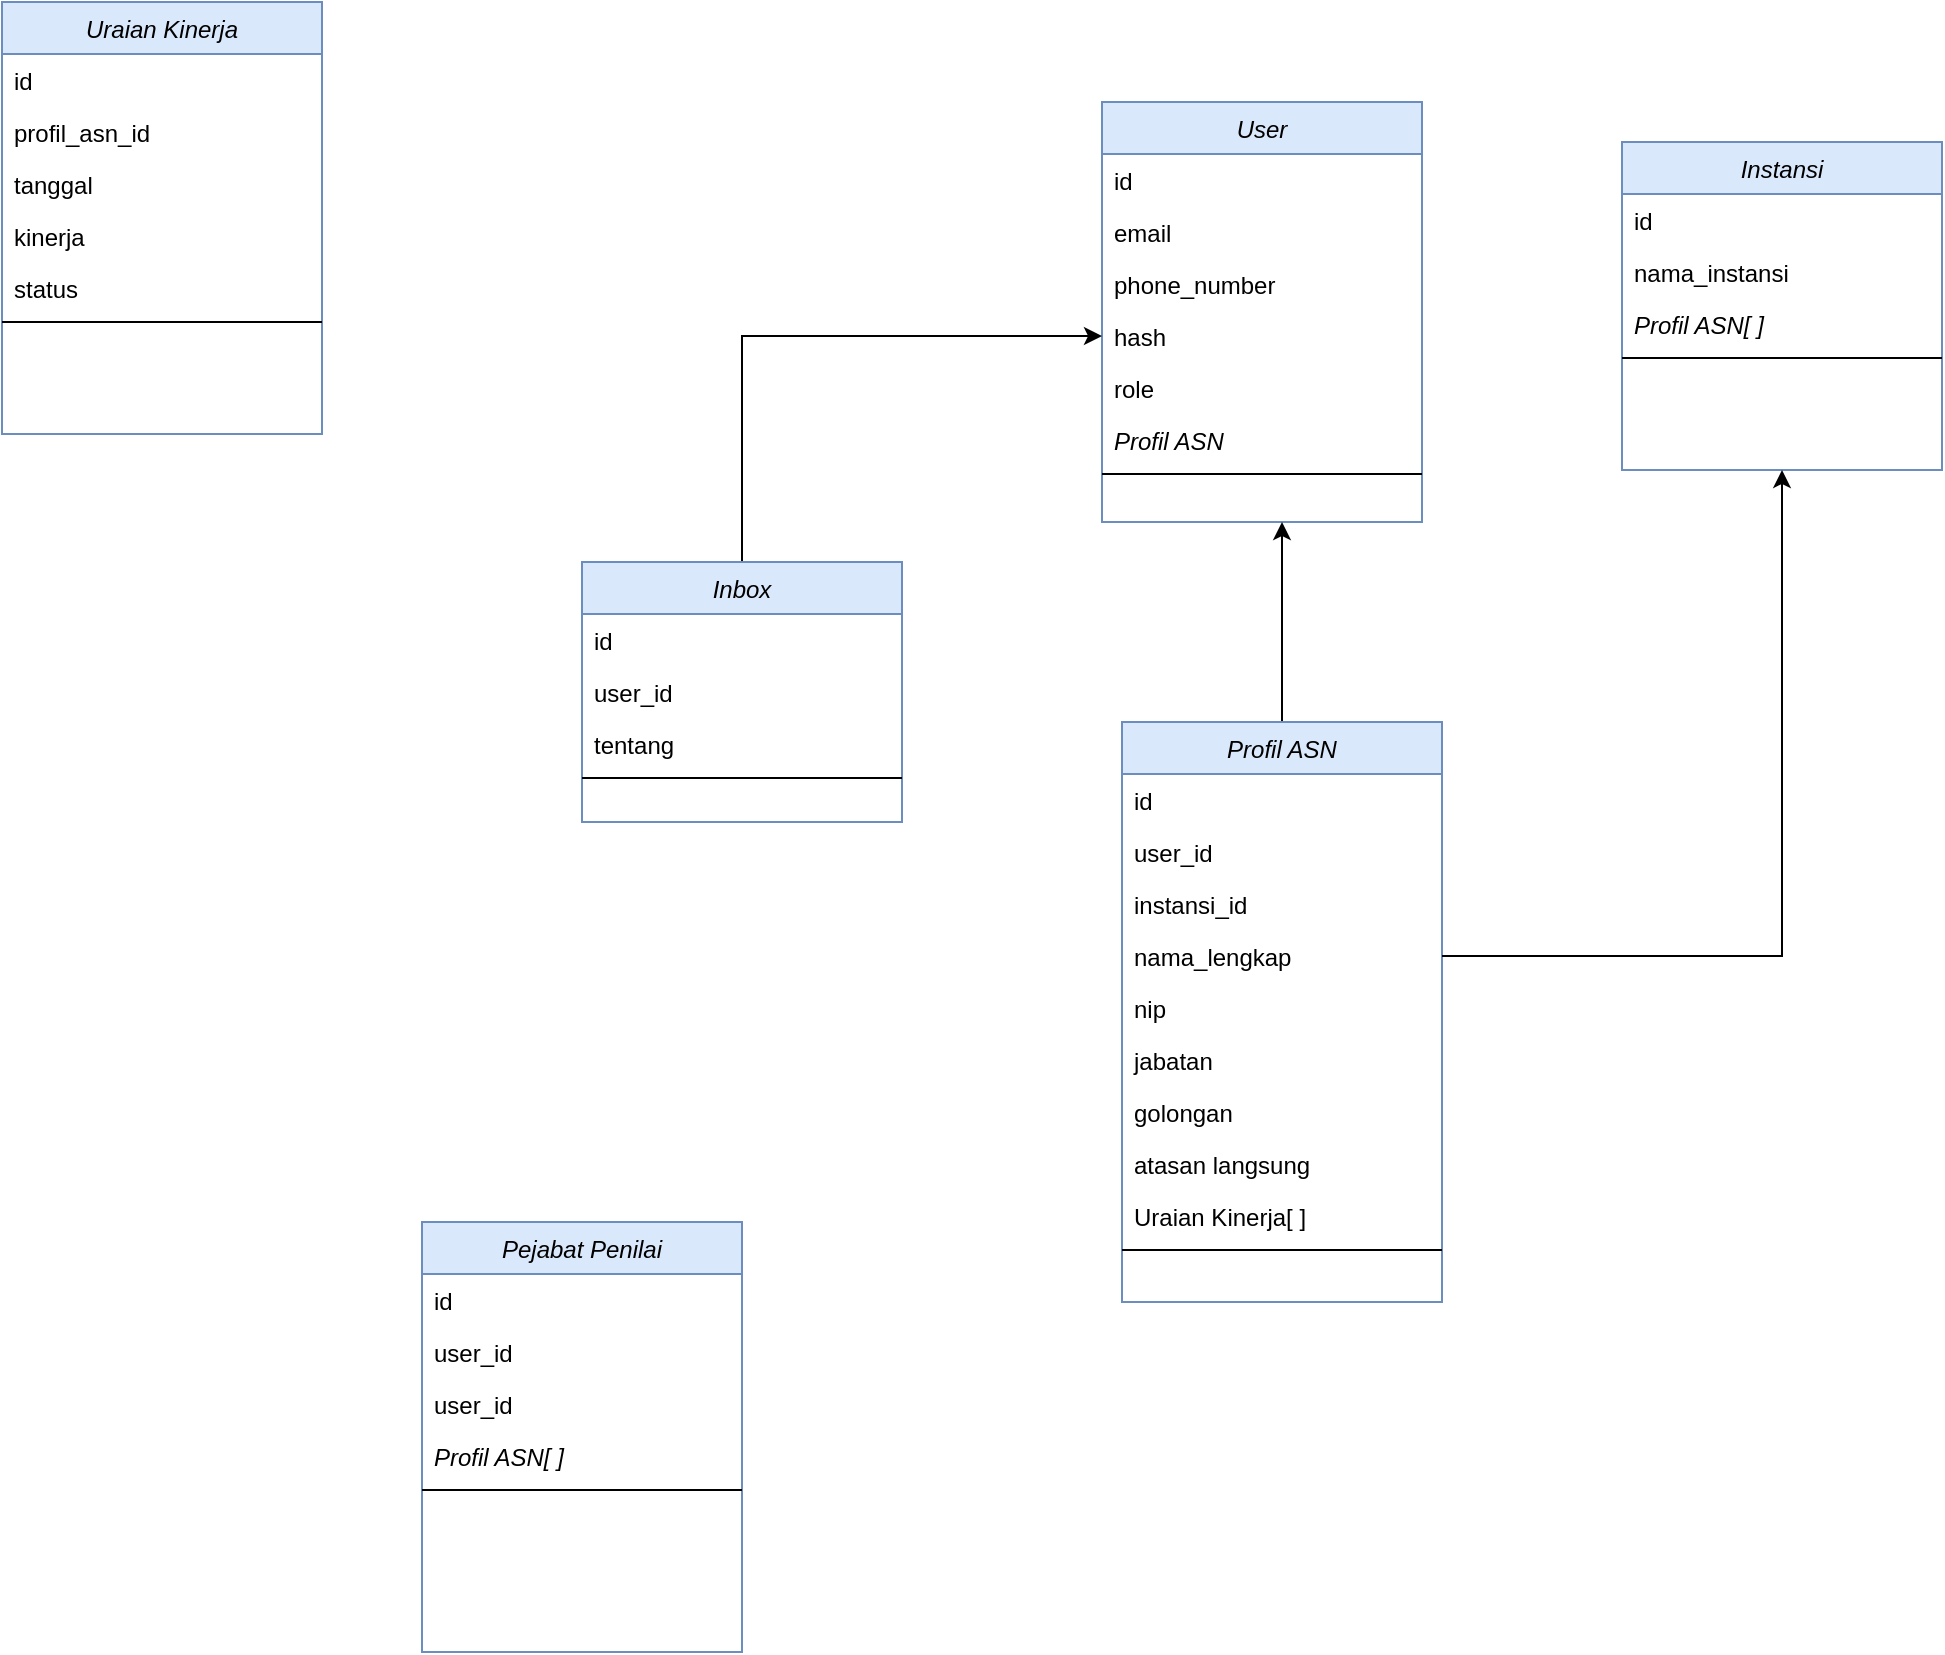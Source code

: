 <mxfile version="20.2.3" type="github">
  <diagram id="C5RBs43oDa-KdzZeNtuy" name="Page-1">
    <mxGraphModel dx="2605" dy="965" grid="1" gridSize="10" guides="1" tooltips="1" connect="1" arrows="1" fold="1" page="1" pageScale="1" pageWidth="827" pageHeight="1169" math="0" shadow="0">
      <root>
        <mxCell id="WIyWlLk6GJQsqaUBKTNV-0" />
        <mxCell id="WIyWlLk6GJQsqaUBKTNV-1" parent="WIyWlLk6GJQsqaUBKTNV-0" />
        <mxCell id="zkfFHV4jXpPFQw0GAbJ--0" value="User" style="swimlane;fontStyle=2;align=center;verticalAlign=top;childLayout=stackLayout;horizontal=1;startSize=26;horizontalStack=0;resizeParent=1;resizeLast=0;collapsible=1;marginBottom=0;rounded=0;shadow=0;strokeWidth=1;fillColor=#dae8fc;strokeColor=#6c8ebf;" parent="WIyWlLk6GJQsqaUBKTNV-1" vertex="1">
          <mxGeometry x="20" y="90" width="160" height="210" as="geometry">
            <mxRectangle x="100" y="110" width="160" height="26" as="alternateBounds" />
          </mxGeometry>
        </mxCell>
        <mxCell id="zkfFHV4jXpPFQw0GAbJ--1" value="id" style="text;align=left;verticalAlign=top;spacingLeft=4;spacingRight=4;overflow=hidden;rotatable=0;points=[[0,0.5],[1,0.5]];portConstraint=eastwest;" parent="zkfFHV4jXpPFQw0GAbJ--0" vertex="1">
          <mxGeometry y="26" width="160" height="26" as="geometry" />
        </mxCell>
        <mxCell id="zkfFHV4jXpPFQw0GAbJ--2" value="email" style="text;align=left;verticalAlign=top;spacingLeft=4;spacingRight=4;overflow=hidden;rotatable=0;points=[[0,0.5],[1,0.5]];portConstraint=eastwest;rounded=0;shadow=0;html=0;" parent="zkfFHV4jXpPFQw0GAbJ--0" vertex="1">
          <mxGeometry y="52" width="160" height="26" as="geometry" />
        </mxCell>
        <mxCell id="GMMMMJiVRLTbR4uVqP8N-2" value="phone_number" style="text;align=left;verticalAlign=top;spacingLeft=4;spacingRight=4;overflow=hidden;rotatable=0;points=[[0,0.5],[1,0.5]];portConstraint=eastwest;rounded=0;shadow=0;html=0;" vertex="1" parent="zkfFHV4jXpPFQw0GAbJ--0">
          <mxGeometry y="78" width="160" height="26" as="geometry" />
        </mxCell>
        <mxCell id="GMMMMJiVRLTbR4uVqP8N-31" value="hash" style="text;align=left;verticalAlign=top;spacingLeft=4;spacingRight=4;overflow=hidden;rotatable=0;points=[[0,0.5],[1,0.5]];portConstraint=eastwest;rounded=0;shadow=0;html=0;" vertex="1" parent="zkfFHV4jXpPFQw0GAbJ--0">
          <mxGeometry y="104" width="160" height="26" as="geometry" />
        </mxCell>
        <mxCell id="GMMMMJiVRLTbR4uVqP8N-45" value="role" style="text;align=left;verticalAlign=top;spacingLeft=4;spacingRight=4;overflow=hidden;rotatable=0;points=[[0,0.5],[1,0.5]];portConstraint=eastwest;rounded=0;shadow=0;html=0;" vertex="1" parent="zkfFHV4jXpPFQw0GAbJ--0">
          <mxGeometry y="130" width="160" height="26" as="geometry" />
        </mxCell>
        <mxCell id="zkfFHV4jXpPFQw0GAbJ--3" value="Profil ASN" style="text;align=left;verticalAlign=top;spacingLeft=4;spacingRight=4;overflow=hidden;rotatable=0;points=[[0,0.5],[1,0.5]];portConstraint=eastwest;rounded=0;shadow=0;html=0;fontStyle=2" parent="zkfFHV4jXpPFQw0GAbJ--0" vertex="1">
          <mxGeometry y="156" width="160" height="26" as="geometry" />
        </mxCell>
        <mxCell id="zkfFHV4jXpPFQw0GAbJ--4" value="" style="line;html=1;strokeWidth=1;align=left;verticalAlign=middle;spacingTop=-1;spacingLeft=3;spacingRight=3;rotatable=0;labelPosition=right;points=[];portConstraint=eastwest;" parent="zkfFHV4jXpPFQw0GAbJ--0" vertex="1">
          <mxGeometry y="182" width="160" height="8" as="geometry" />
        </mxCell>
        <mxCell id="GMMMMJiVRLTbR4uVqP8N-75" style="edgeStyle=orthogonalEdgeStyle;rounded=0;orthogonalLoop=1;jettySize=auto;html=1;" edge="1" parent="WIyWlLk6GJQsqaUBKTNV-1" source="GMMMMJiVRLTbR4uVqP8N-3">
          <mxGeometry relative="1" as="geometry">
            <mxPoint x="110" y="300" as="targetPoint" />
          </mxGeometry>
        </mxCell>
        <mxCell id="GMMMMJiVRLTbR4uVqP8N-3" value="Profil ASN" style="swimlane;fontStyle=2;align=center;verticalAlign=top;childLayout=stackLayout;horizontal=1;startSize=26;horizontalStack=0;resizeParent=1;resizeLast=0;collapsible=1;marginBottom=0;rounded=0;shadow=0;strokeWidth=1;fillColor=#dae8fc;strokeColor=#6c8ebf;" vertex="1" parent="WIyWlLk6GJQsqaUBKTNV-1">
          <mxGeometry x="30" y="400" width="160" height="290" as="geometry">
            <mxRectangle x="100" y="110" width="160" height="26" as="alternateBounds" />
          </mxGeometry>
        </mxCell>
        <mxCell id="GMMMMJiVRLTbR4uVqP8N-4" value="id" style="text;align=left;verticalAlign=top;spacingLeft=4;spacingRight=4;overflow=hidden;rotatable=0;points=[[0,0.5],[1,0.5]];portConstraint=eastwest;" vertex="1" parent="GMMMMJiVRLTbR4uVqP8N-3">
          <mxGeometry y="26" width="160" height="26" as="geometry" />
        </mxCell>
        <mxCell id="GMMMMJiVRLTbR4uVqP8N-5" value="user_id" style="text;align=left;verticalAlign=top;spacingLeft=4;spacingRight=4;overflow=hidden;rotatable=0;points=[[0,0.5],[1,0.5]];portConstraint=eastwest;rounded=0;shadow=0;html=0;" vertex="1" parent="GMMMMJiVRLTbR4uVqP8N-3">
          <mxGeometry y="52" width="160" height="26" as="geometry" />
        </mxCell>
        <mxCell id="GMMMMJiVRLTbR4uVqP8N-29" value="instansi_id" style="text;align=left;verticalAlign=top;spacingLeft=4;spacingRight=4;overflow=hidden;rotatable=0;points=[[0,0.5],[1,0.5]];portConstraint=eastwest;rounded=0;shadow=0;html=0;" vertex="1" parent="GMMMMJiVRLTbR4uVqP8N-3">
          <mxGeometry y="78" width="160" height="26" as="geometry" />
        </mxCell>
        <mxCell id="GMMMMJiVRLTbR4uVqP8N-12" value="nama_lengkap" style="text;align=left;verticalAlign=top;spacingLeft=4;spacingRight=4;overflow=hidden;rotatable=0;points=[[0,0.5],[1,0.5]];portConstraint=eastwest;rounded=0;shadow=0;html=0;" vertex="1" parent="GMMMMJiVRLTbR4uVqP8N-3">
          <mxGeometry y="104" width="160" height="26" as="geometry" />
        </mxCell>
        <mxCell id="GMMMMJiVRLTbR4uVqP8N-6" value="nip" style="text;align=left;verticalAlign=top;spacingLeft=4;spacingRight=4;overflow=hidden;rotatable=0;points=[[0,0.5],[1,0.5]];portConstraint=eastwest;rounded=0;shadow=0;html=0;" vertex="1" parent="GMMMMJiVRLTbR4uVqP8N-3">
          <mxGeometry y="130" width="160" height="26" as="geometry" />
        </mxCell>
        <mxCell id="GMMMMJiVRLTbR4uVqP8N-30" value="jabatan" style="text;align=left;verticalAlign=top;spacingLeft=4;spacingRight=4;overflow=hidden;rotatable=0;points=[[0,0.5],[1,0.5]];portConstraint=eastwest;rounded=0;shadow=0;html=0;" vertex="1" parent="GMMMMJiVRLTbR4uVqP8N-3">
          <mxGeometry y="156" width="160" height="26" as="geometry" />
        </mxCell>
        <mxCell id="GMMMMJiVRLTbR4uVqP8N-10" value="golongan" style="text;align=left;verticalAlign=top;spacingLeft=4;spacingRight=4;overflow=hidden;rotatable=0;points=[[0,0.5],[1,0.5]];portConstraint=eastwest;rounded=0;shadow=0;html=0;" vertex="1" parent="GMMMMJiVRLTbR4uVqP8N-3">
          <mxGeometry y="182" width="160" height="26" as="geometry" />
        </mxCell>
        <mxCell id="GMMMMJiVRLTbR4uVqP8N-33" value="atasan langsung" style="text;align=left;verticalAlign=top;spacingLeft=4;spacingRight=4;overflow=hidden;rotatable=0;points=[[0,0.5],[1,0.5]];portConstraint=eastwest;rounded=0;shadow=0;html=0;" vertex="1" parent="GMMMMJiVRLTbR4uVqP8N-3">
          <mxGeometry y="208" width="160" height="26" as="geometry" />
        </mxCell>
        <mxCell id="GMMMMJiVRLTbR4uVqP8N-32" value="Uraian Kinerja[ ]" style="text;align=left;verticalAlign=top;spacingLeft=4;spacingRight=4;overflow=hidden;rotatable=0;points=[[0,0.5],[1,0.5]];portConstraint=eastwest;rounded=0;shadow=0;html=0;" vertex="1" parent="GMMMMJiVRLTbR4uVqP8N-3">
          <mxGeometry y="234" width="160" height="26" as="geometry" />
        </mxCell>
        <mxCell id="GMMMMJiVRLTbR4uVqP8N-8" value="" style="line;html=1;strokeWidth=1;align=left;verticalAlign=middle;spacingTop=-1;spacingLeft=3;spacingRight=3;rotatable=0;labelPosition=right;points=[];portConstraint=eastwest;" vertex="1" parent="GMMMMJiVRLTbR4uVqP8N-3">
          <mxGeometry y="260" width="160" height="8" as="geometry" />
        </mxCell>
        <mxCell id="GMMMMJiVRLTbR4uVqP8N-13" value="Uraian Kinerja" style="swimlane;fontStyle=2;align=center;verticalAlign=top;childLayout=stackLayout;horizontal=1;startSize=26;horizontalStack=0;resizeParent=1;resizeLast=0;collapsible=1;marginBottom=0;rounded=0;shadow=0;strokeWidth=1;fillColor=#dae8fc;strokeColor=#6c8ebf;" vertex="1" parent="WIyWlLk6GJQsqaUBKTNV-1">
          <mxGeometry x="-530" y="40" width="160" height="216" as="geometry">
            <mxRectangle x="100" y="110" width="160" height="26" as="alternateBounds" />
          </mxGeometry>
        </mxCell>
        <mxCell id="GMMMMJiVRLTbR4uVqP8N-14" value="id" style="text;align=left;verticalAlign=top;spacingLeft=4;spacingRight=4;overflow=hidden;rotatable=0;points=[[0,0.5],[1,0.5]];portConstraint=eastwest;" vertex="1" parent="GMMMMJiVRLTbR4uVqP8N-13">
          <mxGeometry y="26" width="160" height="26" as="geometry" />
        </mxCell>
        <mxCell id="GMMMMJiVRLTbR4uVqP8N-15" value="profil_asn_id" style="text;align=left;verticalAlign=top;spacingLeft=4;spacingRight=4;overflow=hidden;rotatable=0;points=[[0,0.5],[1,0.5]];portConstraint=eastwest;rounded=0;shadow=0;html=0;" vertex="1" parent="GMMMMJiVRLTbR4uVqP8N-13">
          <mxGeometry y="52" width="160" height="26" as="geometry" />
        </mxCell>
        <mxCell id="GMMMMJiVRLTbR4uVqP8N-17" value="tanggal" style="text;align=left;verticalAlign=top;spacingLeft=4;spacingRight=4;overflow=hidden;rotatable=0;points=[[0,0.5],[1,0.5]];portConstraint=eastwest;rounded=0;shadow=0;html=0;" vertex="1" parent="GMMMMJiVRLTbR4uVqP8N-13">
          <mxGeometry y="78" width="160" height="26" as="geometry" />
        </mxCell>
        <mxCell id="GMMMMJiVRLTbR4uVqP8N-18" value="kinerja" style="text;align=left;verticalAlign=top;spacingLeft=4;spacingRight=4;overflow=hidden;rotatable=0;points=[[0,0.5],[1,0.5]];portConstraint=eastwest;rounded=0;shadow=0;html=0;" vertex="1" parent="GMMMMJiVRLTbR4uVqP8N-13">
          <mxGeometry y="104" width="160" height="26" as="geometry" />
        </mxCell>
        <mxCell id="GMMMMJiVRLTbR4uVqP8N-19" value="status" style="text;align=left;verticalAlign=top;spacingLeft=4;spacingRight=4;overflow=hidden;rotatable=0;points=[[0,0.5],[1,0.5]];portConstraint=eastwest;rounded=0;shadow=0;html=0;" vertex="1" parent="GMMMMJiVRLTbR4uVqP8N-13">
          <mxGeometry y="130" width="160" height="26" as="geometry" />
        </mxCell>
        <mxCell id="GMMMMJiVRLTbR4uVqP8N-21" value="" style="line;html=1;strokeWidth=1;align=left;verticalAlign=middle;spacingTop=-1;spacingLeft=3;spacingRight=3;rotatable=0;labelPosition=right;points=[];portConstraint=eastwest;" vertex="1" parent="GMMMMJiVRLTbR4uVqP8N-13">
          <mxGeometry y="156" width="160" height="8" as="geometry" />
        </mxCell>
        <mxCell id="GMMMMJiVRLTbR4uVqP8N-23" value="Instansi" style="swimlane;fontStyle=2;align=center;verticalAlign=top;childLayout=stackLayout;horizontal=1;startSize=26;horizontalStack=0;resizeParent=1;resizeLast=0;collapsible=1;marginBottom=0;rounded=0;shadow=0;strokeWidth=1;fillColor=#dae8fc;strokeColor=#6c8ebf;" vertex="1" parent="WIyWlLk6GJQsqaUBKTNV-1">
          <mxGeometry x="280" y="110" width="160" height="164" as="geometry">
            <mxRectangle x="100" y="110" width="160" height="26" as="alternateBounds" />
          </mxGeometry>
        </mxCell>
        <mxCell id="GMMMMJiVRLTbR4uVqP8N-24" value="id" style="text;align=left;verticalAlign=top;spacingLeft=4;spacingRight=4;overflow=hidden;rotatable=0;points=[[0,0.5],[1,0.5]];portConstraint=eastwest;" vertex="1" parent="GMMMMJiVRLTbR4uVqP8N-23">
          <mxGeometry y="26" width="160" height="26" as="geometry" />
        </mxCell>
        <mxCell id="GMMMMJiVRLTbR4uVqP8N-25" value="nama_instansi" style="text;align=left;verticalAlign=top;spacingLeft=4;spacingRight=4;overflow=hidden;rotatable=0;points=[[0,0.5],[1,0.5]];portConstraint=eastwest;rounded=0;shadow=0;html=0;" vertex="1" parent="GMMMMJiVRLTbR4uVqP8N-23">
          <mxGeometry y="52" width="160" height="26" as="geometry" />
        </mxCell>
        <mxCell id="GMMMMJiVRLTbR4uVqP8N-27" value="Profil ASN[ ]" style="text;align=left;verticalAlign=top;spacingLeft=4;spacingRight=4;overflow=hidden;rotatable=0;points=[[0,0.5],[1,0.5]];portConstraint=eastwest;rounded=0;shadow=0;html=0;fontStyle=2" vertex="1" parent="GMMMMJiVRLTbR4uVqP8N-23">
          <mxGeometry y="78" width="160" height="26" as="geometry" />
        </mxCell>
        <mxCell id="GMMMMJiVRLTbR4uVqP8N-28" value="" style="line;html=1;strokeWidth=1;align=left;verticalAlign=middle;spacingTop=-1;spacingLeft=3;spacingRight=3;rotatable=0;labelPosition=right;points=[];portConstraint=eastwest;" vertex="1" parent="GMMMMJiVRLTbR4uVqP8N-23">
          <mxGeometry y="104" width="160" height="8" as="geometry" />
        </mxCell>
        <mxCell id="GMMMMJiVRLTbR4uVqP8N-77" style="edgeStyle=orthogonalEdgeStyle;rounded=0;orthogonalLoop=1;jettySize=auto;html=1;entryX=0;entryY=0.5;entryDx=0;entryDy=0;" edge="1" parent="WIyWlLk6GJQsqaUBKTNV-1" source="GMMMMJiVRLTbR4uVqP8N-57" target="GMMMMJiVRLTbR4uVqP8N-31">
          <mxGeometry relative="1" as="geometry" />
        </mxCell>
        <mxCell id="GMMMMJiVRLTbR4uVqP8N-57" value="Inbox" style="swimlane;fontStyle=2;align=center;verticalAlign=top;childLayout=stackLayout;horizontal=1;startSize=26;horizontalStack=0;resizeParent=1;resizeLast=0;collapsible=1;marginBottom=0;rounded=0;shadow=0;strokeWidth=1;fillColor=#dae8fc;strokeColor=#6c8ebf;" vertex="1" parent="WIyWlLk6GJQsqaUBKTNV-1">
          <mxGeometry x="-240" y="320" width="160" height="130" as="geometry">
            <mxRectangle x="100" y="110" width="160" height="26" as="alternateBounds" />
          </mxGeometry>
        </mxCell>
        <mxCell id="GMMMMJiVRLTbR4uVqP8N-58" value="id" style="text;align=left;verticalAlign=top;spacingLeft=4;spacingRight=4;overflow=hidden;rotatable=0;points=[[0,0.5],[1,0.5]];portConstraint=eastwest;" vertex="1" parent="GMMMMJiVRLTbR4uVqP8N-57">
          <mxGeometry y="26" width="160" height="26" as="geometry" />
        </mxCell>
        <mxCell id="GMMMMJiVRLTbR4uVqP8N-59" value="user_id" style="text;align=left;verticalAlign=top;spacingLeft=4;spacingRight=4;overflow=hidden;rotatable=0;points=[[0,0.5],[1,0.5]];portConstraint=eastwest;rounded=0;shadow=0;html=0;" vertex="1" parent="GMMMMJiVRLTbR4uVqP8N-57">
          <mxGeometry y="52" width="160" height="26" as="geometry" />
        </mxCell>
        <mxCell id="GMMMMJiVRLTbR4uVqP8N-60" value="tentang" style="text;align=left;verticalAlign=top;spacingLeft=4;spacingRight=4;overflow=hidden;rotatable=0;points=[[0,0.5],[1,0.5]];portConstraint=eastwest;rounded=0;shadow=0;html=0;" vertex="1" parent="GMMMMJiVRLTbR4uVqP8N-57">
          <mxGeometry y="78" width="160" height="26" as="geometry" />
        </mxCell>
        <mxCell id="GMMMMJiVRLTbR4uVqP8N-64" value="" style="line;html=1;strokeWidth=1;align=left;verticalAlign=middle;spacingTop=-1;spacingLeft=3;spacingRight=3;rotatable=0;labelPosition=right;points=[];portConstraint=eastwest;" vertex="1" parent="GMMMMJiVRLTbR4uVqP8N-57">
          <mxGeometry y="104" width="160" height="8" as="geometry" />
        </mxCell>
        <mxCell id="GMMMMJiVRLTbR4uVqP8N-65" value="Pejabat Penilai" style="swimlane;fontStyle=2;align=center;verticalAlign=top;childLayout=stackLayout;horizontal=1;startSize=26;horizontalStack=0;resizeParent=1;resizeLast=0;collapsible=1;marginBottom=0;rounded=0;shadow=0;strokeWidth=1;fillColor=#dae8fc;strokeColor=#6c8ebf;" vertex="1" parent="WIyWlLk6GJQsqaUBKTNV-1">
          <mxGeometry x="-320" y="650" width="160" height="215" as="geometry">
            <mxRectangle x="100" y="110" width="160" height="26" as="alternateBounds" />
          </mxGeometry>
        </mxCell>
        <mxCell id="GMMMMJiVRLTbR4uVqP8N-66" value="id" style="text;align=left;verticalAlign=top;spacingLeft=4;spacingRight=4;overflow=hidden;rotatable=0;points=[[0,0.5],[1,0.5]];portConstraint=eastwest;" vertex="1" parent="GMMMMJiVRLTbR4uVqP8N-65">
          <mxGeometry y="26" width="160" height="26" as="geometry" />
        </mxCell>
        <mxCell id="GMMMMJiVRLTbR4uVqP8N-67" value="user_id" style="text;align=left;verticalAlign=top;spacingLeft=4;spacingRight=4;overflow=hidden;rotatable=0;points=[[0,0.5],[1,0.5]];portConstraint=eastwest;rounded=0;shadow=0;html=0;" vertex="1" parent="GMMMMJiVRLTbR4uVqP8N-65">
          <mxGeometry y="52" width="160" height="26" as="geometry" />
        </mxCell>
        <mxCell id="GMMMMJiVRLTbR4uVqP8N-78" value="user_id" style="text;align=left;verticalAlign=top;spacingLeft=4;spacingRight=4;overflow=hidden;rotatable=0;points=[[0,0.5],[1,0.5]];portConstraint=eastwest;rounded=0;shadow=0;html=0;" vertex="1" parent="GMMMMJiVRLTbR4uVqP8N-65">
          <mxGeometry y="78" width="160" height="26" as="geometry" />
        </mxCell>
        <mxCell id="GMMMMJiVRLTbR4uVqP8N-71" value="Profil ASN[ ]" style="text;align=left;verticalAlign=top;spacingLeft=4;spacingRight=4;overflow=hidden;rotatable=0;points=[[0,0.5],[1,0.5]];portConstraint=eastwest;rounded=0;shadow=0;html=0;fontStyle=2" vertex="1" parent="GMMMMJiVRLTbR4uVqP8N-65">
          <mxGeometry y="104" width="160" height="26" as="geometry" />
        </mxCell>
        <mxCell id="GMMMMJiVRLTbR4uVqP8N-72" value="" style="line;html=1;strokeWidth=1;align=left;verticalAlign=middle;spacingTop=-1;spacingLeft=3;spacingRight=3;rotatable=0;labelPosition=right;points=[];portConstraint=eastwest;" vertex="1" parent="GMMMMJiVRLTbR4uVqP8N-65">
          <mxGeometry y="130" width="160" height="8" as="geometry" />
        </mxCell>
        <mxCell id="GMMMMJiVRLTbR4uVqP8N-74" style="edgeStyle=orthogonalEdgeStyle;rounded=0;orthogonalLoop=1;jettySize=auto;html=1;exitX=1;exitY=0.5;exitDx=0;exitDy=0;entryX=0.5;entryY=1;entryDx=0;entryDy=0;" edge="1" parent="WIyWlLk6GJQsqaUBKTNV-1" source="GMMMMJiVRLTbR4uVqP8N-12" target="GMMMMJiVRLTbR4uVqP8N-23">
          <mxGeometry relative="1" as="geometry" />
        </mxCell>
      </root>
    </mxGraphModel>
  </diagram>
</mxfile>
